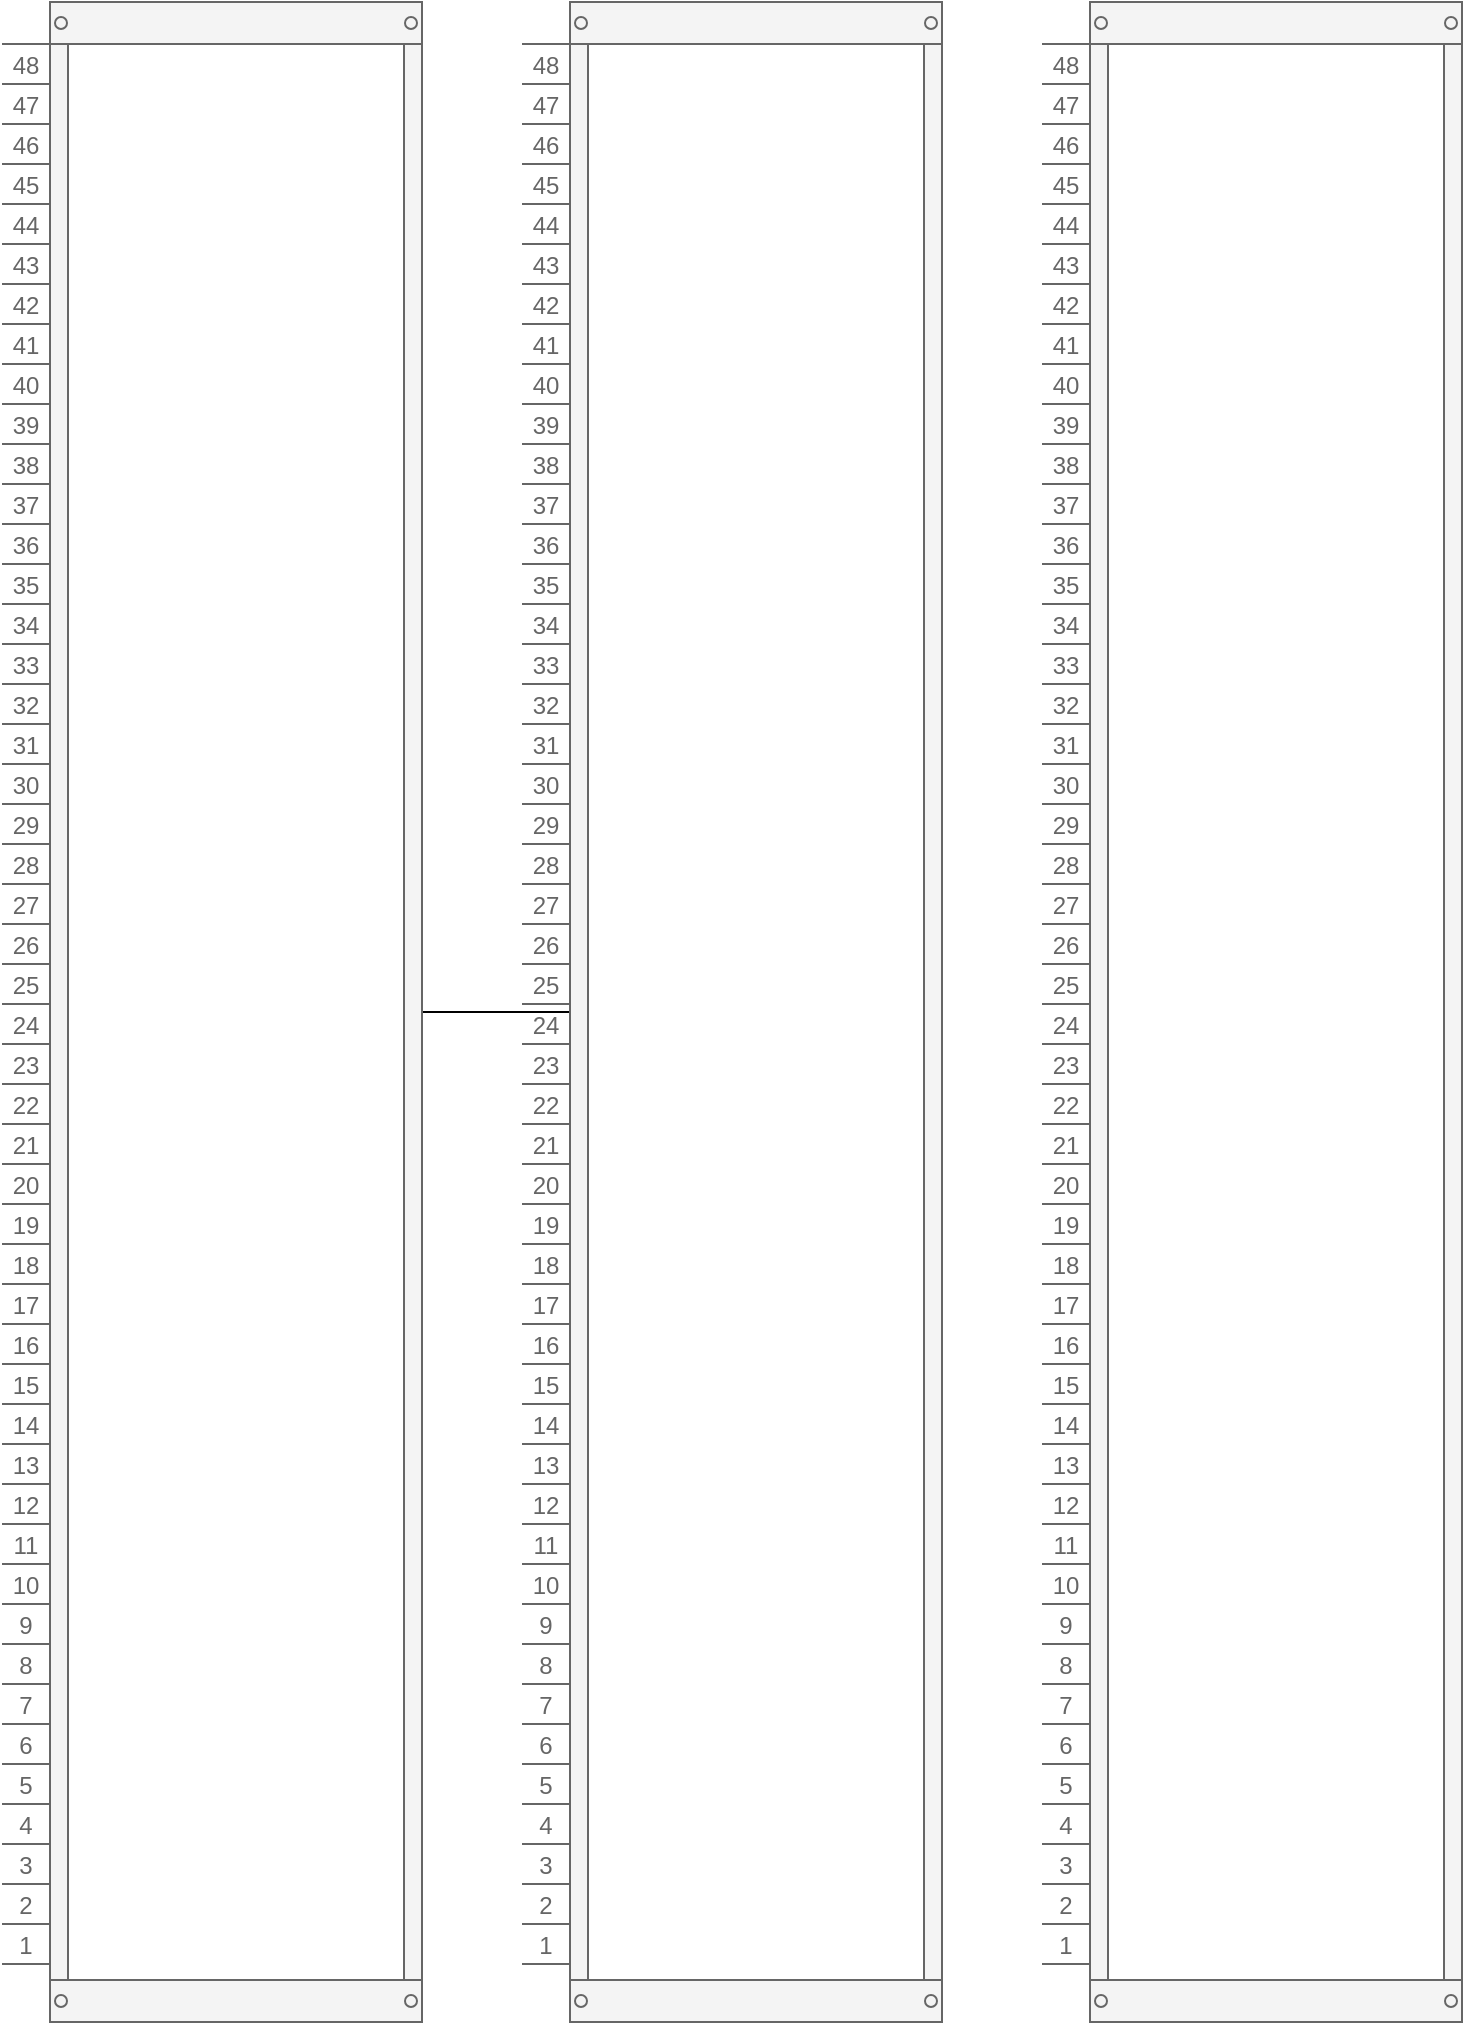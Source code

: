 <mxfile version="16.6.1" type="github"><diagram id="9xE2A8WU-C6B4LDKORGd" name="Page-1"><mxGraphModel dx="868" dy="478" grid="1" gridSize="10" guides="1" tooltips="1" connect="1" arrows="1" fold="1" page="1" pageScale="1" pageWidth="827" pageHeight="1169" math="0" shadow="0"><root><mxCell id="0"/><mxCell id="1" parent="0"/><mxCell id="E8a4E9x3ysNOFA8UhXef-3" value="" style="edgeStyle=orthogonalEdgeStyle;rounded=0;orthogonalLoop=1;jettySize=auto;html=1;" edge="1" parent="1" source="E8a4E9x3ysNOFA8UhXef-1"><mxGeometry relative="1" as="geometry"><mxPoint x="425" y="438.6" as="targetPoint"/></mxGeometry></mxCell><mxCell id="E8a4E9x3ysNOFA8UhXef-1" value="" style="strokeColor=#666666;html=1;verticalLabelPosition=bottom;labelBackgroundColor=#ffffff;verticalAlign=top;outlineConnect=0;shadow=0;dashed=0;shape=mxgraph.rackGeneral.container;fillColor2=#f4f4f4;container=1;collapsible=0;childLayout=rack;allowGaps=1;marginLeft=33;marginRight=9;marginTop=21;marginBottom=22;textColor=#666666;numDisp=ascend;" vertex="1" parent="1"><mxGeometry x="60" y="140" width="210" height="1010" as="geometry"/></mxCell><mxCell id="E8a4E9x3ysNOFA8UhXef-4" value="" style="strokeColor=#666666;html=1;verticalLabelPosition=bottom;labelBackgroundColor=#ffffff;verticalAlign=top;outlineConnect=0;shadow=0;dashed=0;shape=mxgraph.rackGeneral.container;fillColor2=#f4f4f4;container=1;collapsible=0;childLayout=rack;allowGaps=1;marginLeft=33;marginRight=9;marginTop=21;marginBottom=22;textColor=#666666;numDisp=ascend;" vertex="1" parent="1"><mxGeometry x="320" y="140" width="210" height="1010" as="geometry"/></mxCell><mxCell id="E8a4E9x3ysNOFA8UhXef-5" value="" style="strokeColor=#666666;html=1;verticalLabelPosition=bottom;labelBackgroundColor=#ffffff;verticalAlign=top;outlineConnect=0;shadow=0;dashed=0;shape=mxgraph.rackGeneral.container;fillColor2=#f4f4f4;container=1;collapsible=0;childLayout=rack;allowGaps=1;marginLeft=33;marginRight=9;marginTop=21;marginBottom=22;textColor=#666666;numDisp=ascend;" vertex="1" parent="1"><mxGeometry x="580" y="140" width="210" height="1010" as="geometry"/></mxCell></root></mxGraphModel></diagram></mxfile>